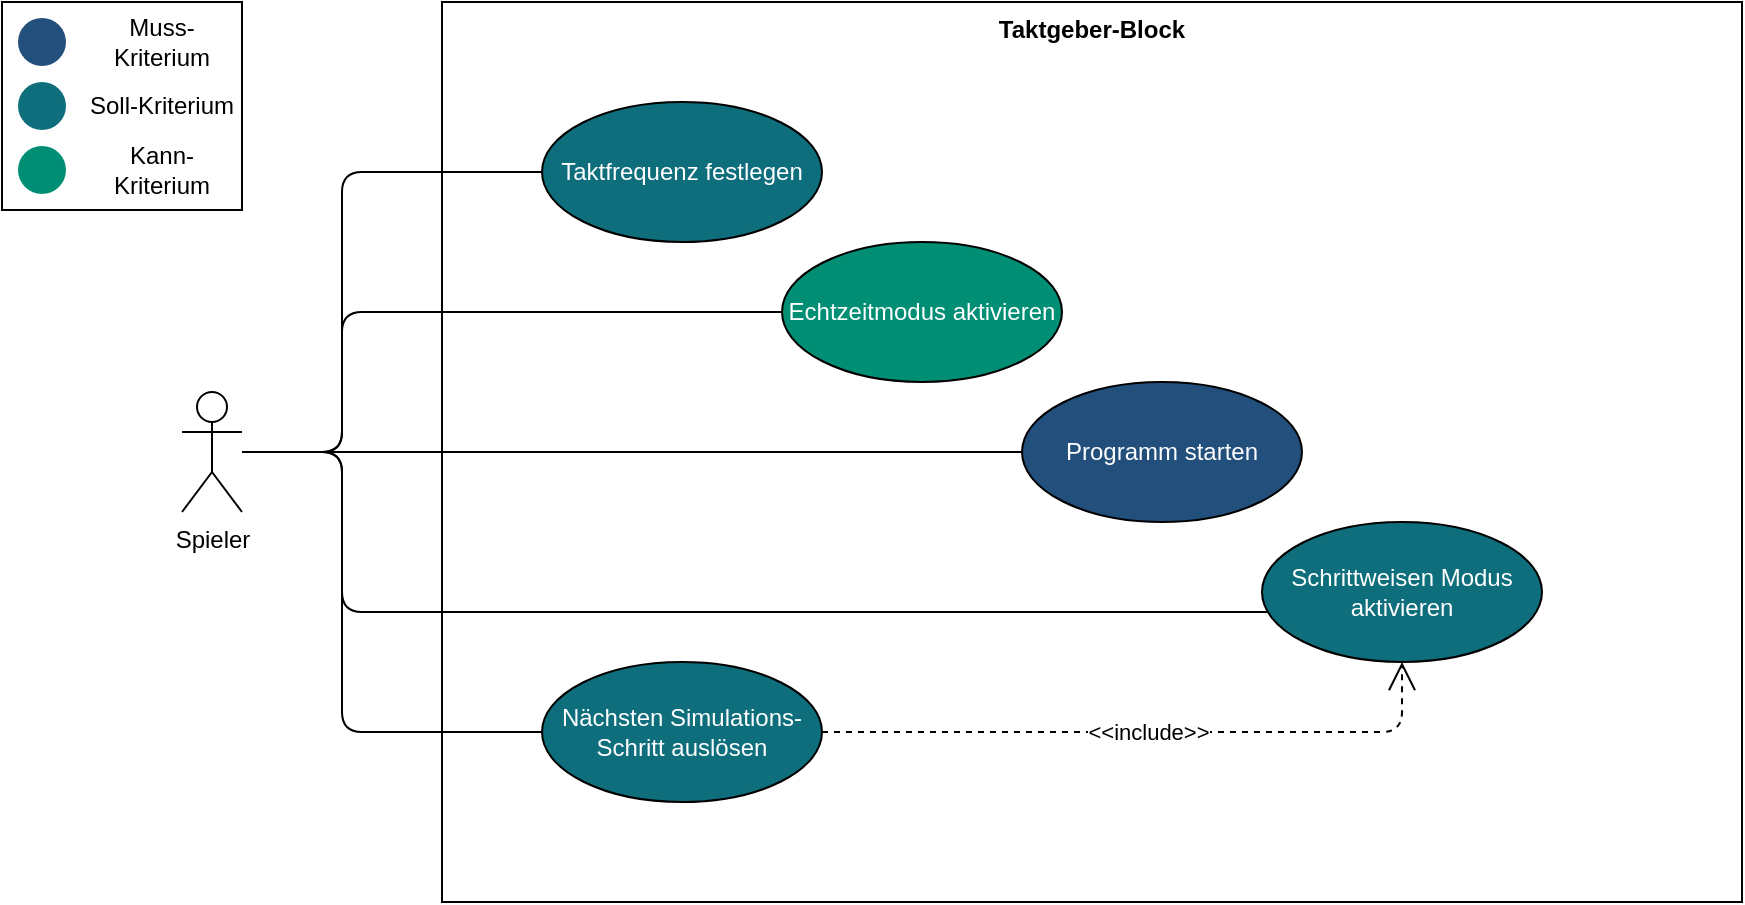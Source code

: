<mxfile version="22.1.4" type="github">
  <diagram name="Seite-1" id="OXkxgQvWDy9cVKW653cp">
    <mxGraphModel dx="2521" dy="964" grid="1" gridSize="5" guides="1" tooltips="1" connect="1" arrows="1" fold="1" page="1" pageScale="1" pageWidth="827" pageHeight="1169" math="0" shadow="0">
      <root>
        <mxCell id="0" />
        <mxCell id="1" parent="0" />
        <mxCell id="gxa01ytoDyefAKeziYTw-1" value="&lt;b&gt;Taktgeber-Block&lt;/b&gt;" style="whiteSpace=wrap;html=1;fillColor=#FFFFFF;verticalAlign=top;" parent="1" vertex="1">
          <mxGeometry x="130" width="650" height="450" as="geometry" />
        </mxCell>
        <mxCell id="UcnZlE-DtnoddFtxd9G8-1" style="edgeStyle=orthogonalEdgeStyle;shape=connector;rounded=1;orthogonalLoop=1;jettySize=auto;html=1;labelBackgroundColor=default;strokeColor=default;align=center;verticalAlign=middle;fontFamily=Helvetica;fontSize=11;fontColor=default;endArrow=none;endFill=0;" parent="1" source="gxa01ytoDyefAKeziYTw-10" target="gxa01ytoDyefAKeziYTw-11" edge="1">
          <mxGeometry relative="1" as="geometry">
            <Array as="points">
              <mxPoint x="80" y="225" />
              <mxPoint x="80" y="85" />
            </Array>
          </mxGeometry>
        </mxCell>
        <mxCell id="UcnZlE-DtnoddFtxd9G8-2" style="edgeStyle=orthogonalEdgeStyle;shape=connector;rounded=1;orthogonalLoop=1;jettySize=auto;html=1;labelBackgroundColor=default;strokeColor=default;align=center;verticalAlign=middle;fontFamily=Helvetica;fontSize=11;fontColor=default;endArrow=none;endFill=0;" parent="1" source="gxa01ytoDyefAKeziYTw-10" target="gxa01ytoDyefAKeziYTw-14" edge="1">
          <mxGeometry relative="1" as="geometry">
            <Array as="points">
              <mxPoint x="80" y="225" />
              <mxPoint x="80" y="155" />
            </Array>
          </mxGeometry>
        </mxCell>
        <mxCell id="UcnZlE-DtnoddFtxd9G8-3" style="edgeStyle=orthogonalEdgeStyle;shape=connector;rounded=1;orthogonalLoop=1;jettySize=auto;html=1;labelBackgroundColor=default;strokeColor=default;align=center;verticalAlign=middle;fontFamily=Helvetica;fontSize=11;fontColor=default;endArrow=none;endFill=0;" parent="1" source="gxa01ytoDyefAKeziYTw-10" target="gxa01ytoDyefAKeziYTw-12" edge="1">
          <mxGeometry relative="1" as="geometry">
            <Array as="points">
              <mxPoint x="80" y="225" />
              <mxPoint x="80" y="305" />
            </Array>
          </mxGeometry>
        </mxCell>
        <mxCell id="UcnZlE-DtnoddFtxd9G8-4" style="edgeStyle=orthogonalEdgeStyle;shape=connector;rounded=1;orthogonalLoop=1;jettySize=auto;html=1;labelBackgroundColor=default;strokeColor=default;align=center;verticalAlign=middle;fontFamily=Helvetica;fontSize=11;fontColor=default;endArrow=none;endFill=0;" parent="1" source="gxa01ytoDyefAKeziYTw-10" target="gxa01ytoDyefAKeziYTw-18" edge="1">
          <mxGeometry relative="1" as="geometry">
            <Array as="points">
              <mxPoint x="290" y="225" />
              <mxPoint x="290" y="225" />
            </Array>
          </mxGeometry>
        </mxCell>
        <mxCell id="UcnZlE-DtnoddFtxd9G8-5" style="edgeStyle=orthogonalEdgeStyle;shape=connector;rounded=1;orthogonalLoop=1;jettySize=auto;html=1;labelBackgroundColor=default;strokeColor=default;align=center;verticalAlign=middle;fontFamily=Helvetica;fontSize=11;fontColor=default;endArrow=none;endFill=0;" parent="1" source="gxa01ytoDyefAKeziYTw-10" target="gxa01ytoDyefAKeziYTw-13" edge="1">
          <mxGeometry relative="1" as="geometry">
            <Array as="points">
              <mxPoint x="80" y="225" />
              <mxPoint x="80" y="365" />
            </Array>
          </mxGeometry>
        </mxCell>
        <mxCell id="gxa01ytoDyefAKeziYTw-10" value="Spieler" style="shape=umlActor;verticalLabelPosition=bottom;labelBackgroundColor=#ffffff;verticalAlign=top;html=1;fillColor=none;" parent="1" vertex="1">
          <mxGeometry y="195" width="30" height="60" as="geometry" />
        </mxCell>
        <mxCell id="gxa01ytoDyefAKeziYTw-11" value="Taktfrequenz festlegen" style="ellipse;whiteSpace=wrap;html=1;fillColor=#0e6e7c;fontColor=#FFFFFF;" parent="1" vertex="1">
          <mxGeometry x="180" y="50" width="140" height="70" as="geometry" />
        </mxCell>
        <mxCell id="gxa01ytoDyefAKeziYTw-12" value="Schrittweisen Modus aktivieren" style="ellipse;whiteSpace=wrap;html=1;fillColor=#0e6e7c;fontColor=#FFFFFF;" parent="1" vertex="1">
          <mxGeometry x="540" y="260" width="140" height="70" as="geometry" />
        </mxCell>
        <mxCell id="gxa01ytoDyefAKeziYTw-13" value="Nächsten Simulations-Schritt auslösen" style="ellipse;whiteSpace=wrap;html=1;fillColor=#0e6e7c;fontColor=#FFFFFF;" parent="1" vertex="1">
          <mxGeometry x="180" y="330" width="140" height="70" as="geometry" />
        </mxCell>
        <mxCell id="gxa01ytoDyefAKeziYTw-14" value="Echtzeitmodus aktivieren" style="ellipse;whiteSpace=wrap;html=1;fillColor=#008e74;fontColor=#FFFFFF;" parent="1" vertex="1">
          <mxGeometry x="300" y="120" width="140" height="70" as="geometry" />
        </mxCell>
        <mxCell id="gxa01ytoDyefAKeziYTw-18" value="Programm starten" style="ellipse;whiteSpace=wrap;html=1;fillColor=#234f7c;fontColor=#FFFFFF;" parent="1" vertex="1">
          <mxGeometry x="420" y="190" width="140" height="70" as="geometry" />
        </mxCell>
        <mxCell id="CpVjR9JPPt4fzG-wKG0z-1" value="" style="group;aspect=fixed;" parent="1" vertex="1" connectable="0">
          <mxGeometry x="-90" width="120" height="104" as="geometry" />
        </mxCell>
        <mxCell id="CpVjR9JPPt4fzG-wKG0z-2" value="" style="ellipse;whiteSpace=wrap;html=1;strokeColor=none;fillColor=#234F7C;" parent="CpVjR9JPPt4fzG-wKG0z-1" vertex="1">
          <mxGeometry x="8" y="8" width="24" height="24" as="geometry" />
        </mxCell>
        <mxCell id="CpVjR9JPPt4fzG-wKG0z-3" value="" style="ellipse;whiteSpace=wrap;html=1;strokeColor=none;fillColor=#0E6E7C;" parent="CpVjR9JPPt4fzG-wKG0z-1" vertex="1">
          <mxGeometry x="8" y="40.0" width="24" height="24" as="geometry" />
        </mxCell>
        <mxCell id="CpVjR9JPPt4fzG-wKG0z-4" value="" style="ellipse;whiteSpace=wrap;html=1;strokeColor=none;fillColor=#008E74;" parent="CpVjR9JPPt4fzG-wKG0z-1" vertex="1">
          <mxGeometry x="8" y="72.0" width="24" height="24" as="geometry" />
        </mxCell>
        <mxCell id="CpVjR9JPPt4fzG-wKG0z-5" value="Muss-Kriterium" style="text;html=1;strokeColor=none;fillColor=none;align=center;verticalAlign=middle;whiteSpace=wrap;rounded=0;" parent="CpVjR9JPPt4fzG-wKG0z-1" vertex="1">
          <mxGeometry x="40" y="8" width="80" height="24" as="geometry" />
        </mxCell>
        <mxCell id="CpVjR9JPPt4fzG-wKG0z-6" value="Soll-Kriterium" style="text;html=1;strokeColor=none;fillColor=none;align=center;verticalAlign=middle;whiteSpace=wrap;rounded=0;" parent="CpVjR9JPPt4fzG-wKG0z-1" vertex="1">
          <mxGeometry x="40" y="40.0" width="80" height="24" as="geometry" />
        </mxCell>
        <mxCell id="CpVjR9JPPt4fzG-wKG0z-7" value="Kann-Kriterium" style="text;html=1;strokeColor=none;fillColor=none;align=center;verticalAlign=middle;whiteSpace=wrap;rounded=0;" parent="CpVjR9JPPt4fzG-wKG0z-1" vertex="1">
          <mxGeometry x="40" y="72.0" width="80" height="24" as="geometry" />
        </mxCell>
        <mxCell id="CpVjR9JPPt4fzG-wKG0z-8" value="" style="rounded=0;whiteSpace=wrap;html=1;fillColor=none;aspect=fixed;" parent="CpVjR9JPPt4fzG-wKG0z-1" vertex="1">
          <mxGeometry width="119.995" height="103.996" as="geometry" />
        </mxCell>
        <mxCell id="ffqLPib3JoliLc_wA6Un-1" value="&amp;lt;&amp;lt;include&amp;gt;&amp;gt;" style="endArrow=open;endSize=12;dashed=1;html=1;rounded=1;edgeStyle=orthogonalEdgeStyle;" edge="1" parent="1" source="gxa01ytoDyefAKeziYTw-13" target="gxa01ytoDyefAKeziYTw-12">
          <mxGeometry width="160" relative="1" as="geometry">
            <mxPoint x="210" y="570" as="sourcePoint" />
            <mxPoint x="370" y="570" as="targetPoint" />
            <Array as="points">
              <mxPoint x="610" y="365" />
            </Array>
          </mxGeometry>
        </mxCell>
      </root>
    </mxGraphModel>
  </diagram>
</mxfile>
